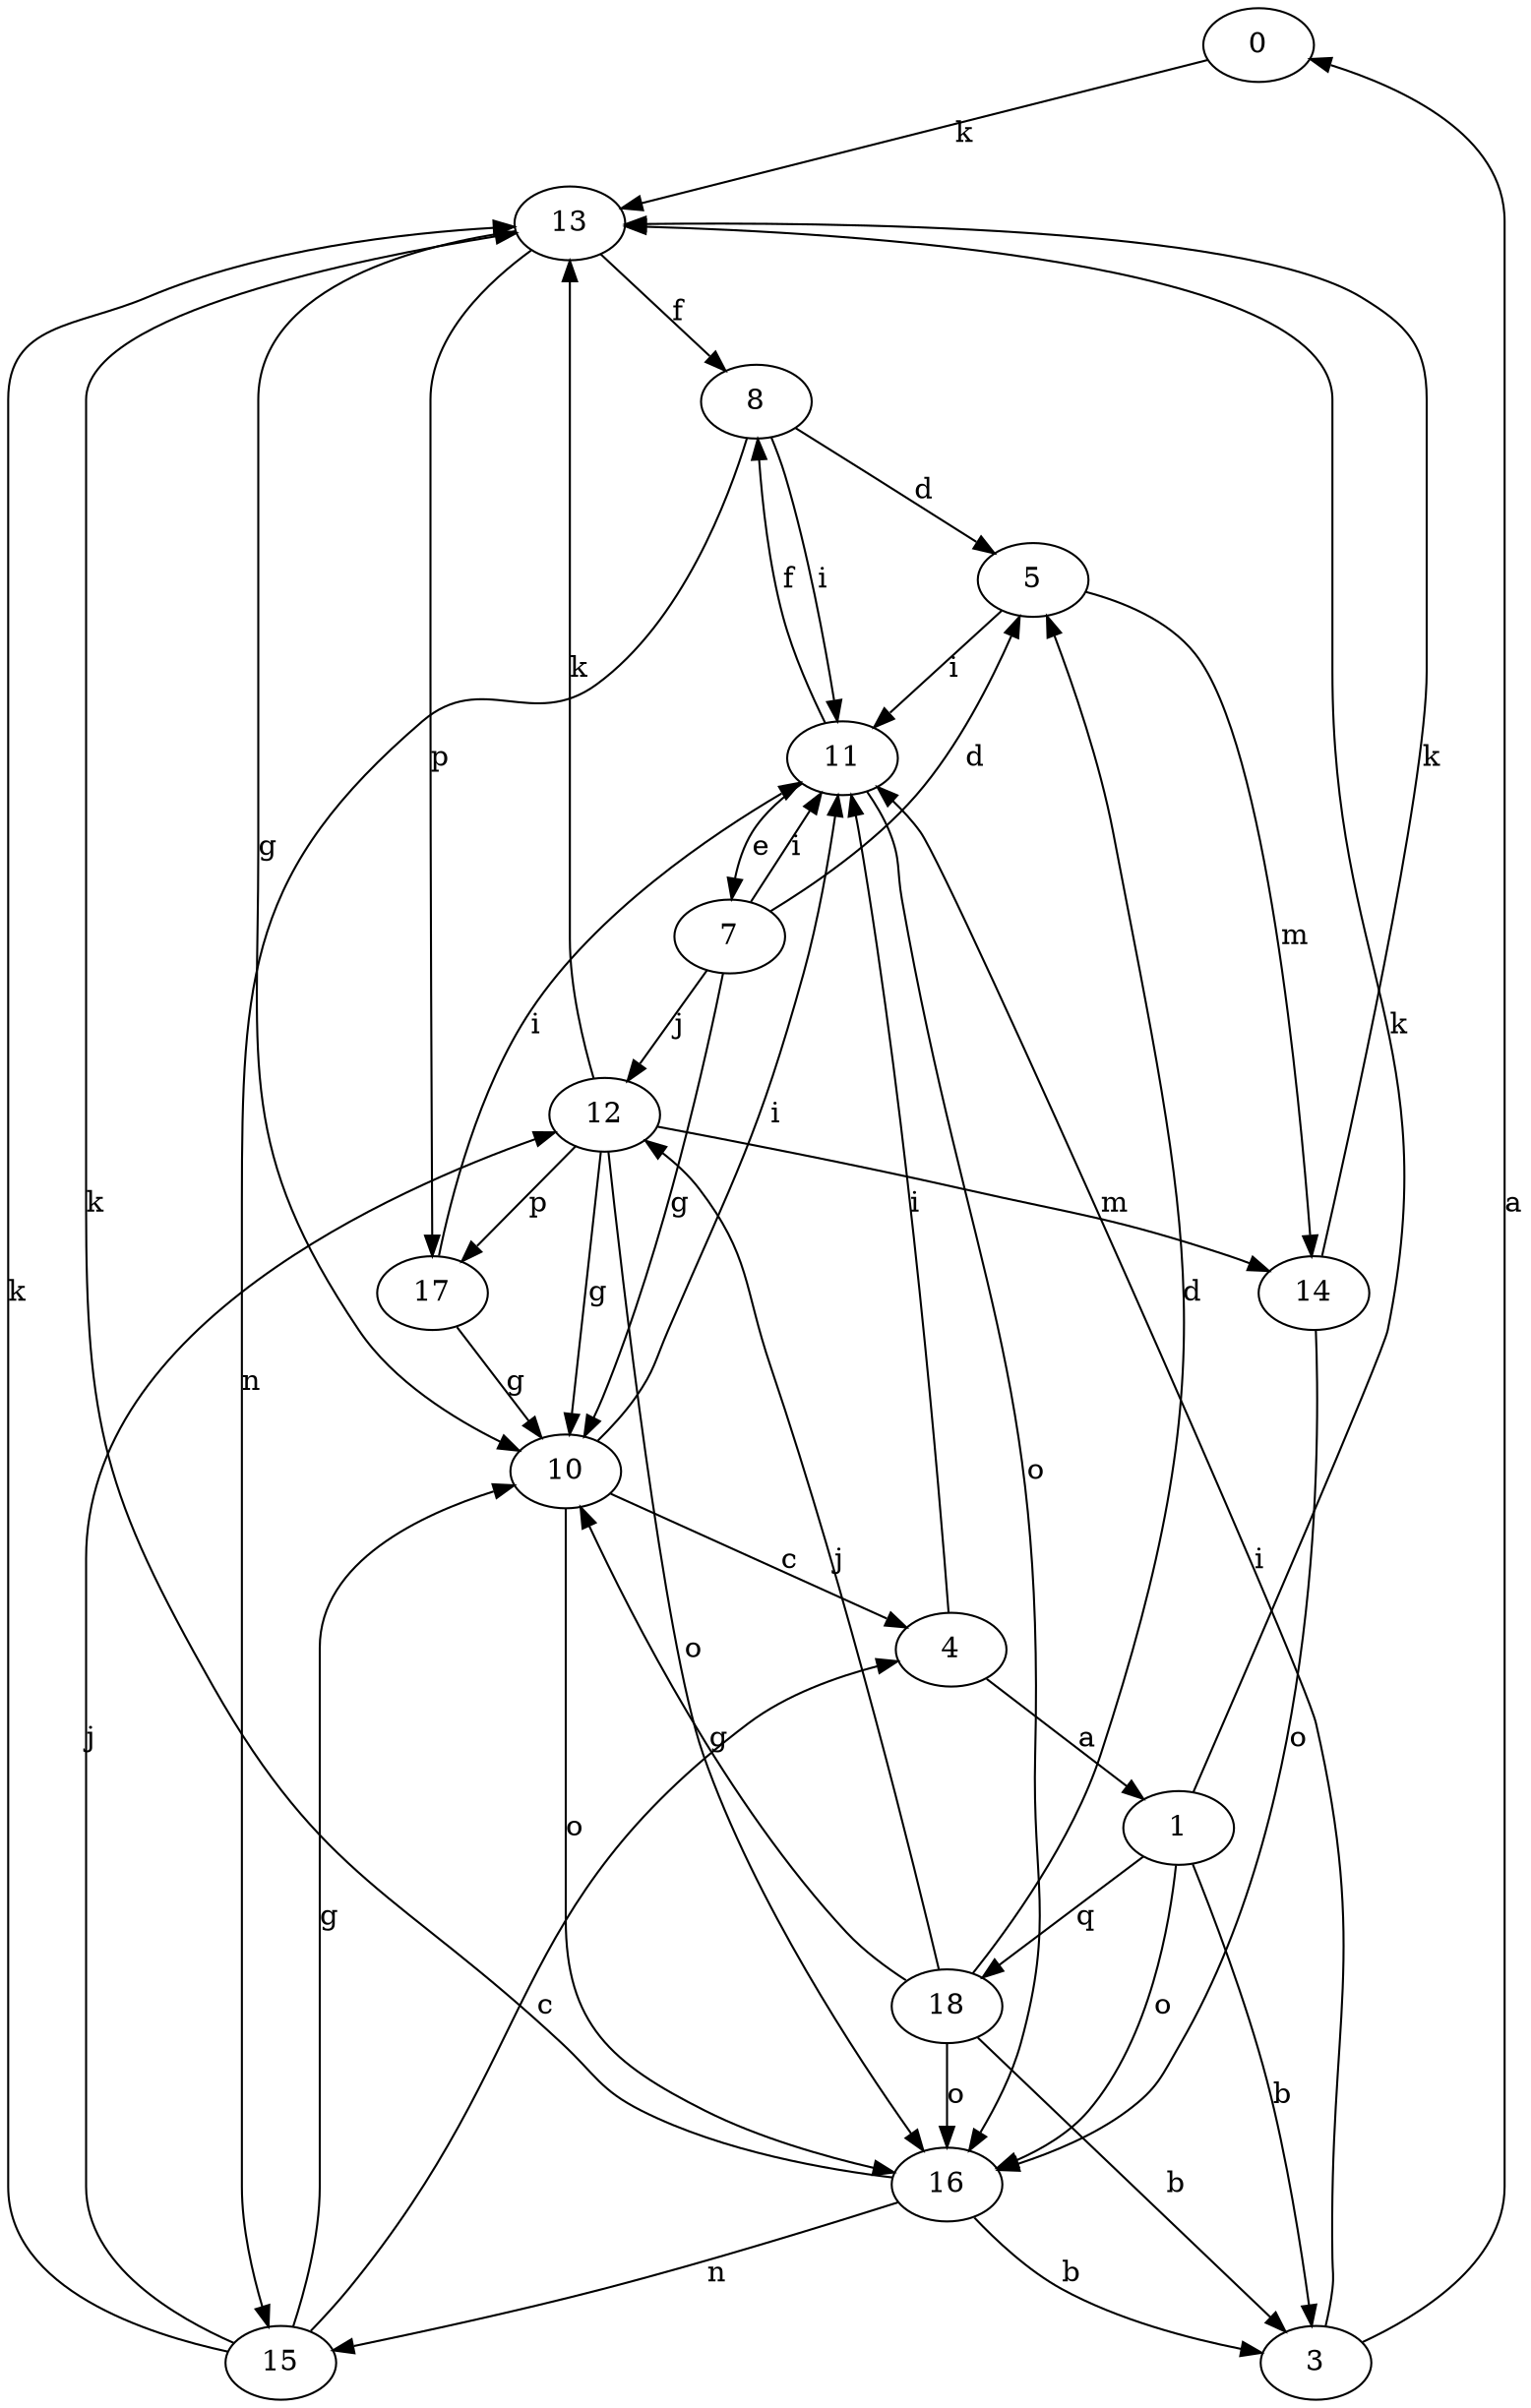 strict digraph  {
0;
1;
3;
4;
5;
7;
8;
10;
11;
12;
13;
14;
15;
16;
17;
18;
0 -> 13  [label=k];
1 -> 3  [label=b];
1 -> 13  [label=k];
1 -> 16  [label=o];
1 -> 18  [label=q];
3 -> 0  [label=a];
3 -> 11  [label=i];
4 -> 1  [label=a];
4 -> 11  [label=i];
5 -> 11  [label=i];
5 -> 14  [label=m];
7 -> 5  [label=d];
7 -> 10  [label=g];
7 -> 11  [label=i];
7 -> 12  [label=j];
8 -> 5  [label=d];
8 -> 11  [label=i];
8 -> 15  [label=n];
10 -> 4  [label=c];
10 -> 11  [label=i];
10 -> 16  [label=o];
11 -> 7  [label=e];
11 -> 8  [label=f];
11 -> 16  [label=o];
12 -> 10  [label=g];
12 -> 13  [label=k];
12 -> 14  [label=m];
12 -> 16  [label=o];
12 -> 17  [label=p];
13 -> 8  [label=f];
13 -> 10  [label=g];
13 -> 17  [label=p];
14 -> 13  [label=k];
14 -> 16  [label=o];
15 -> 4  [label=c];
15 -> 10  [label=g];
15 -> 12  [label=j];
15 -> 13  [label=k];
16 -> 3  [label=b];
16 -> 13  [label=k];
16 -> 15  [label=n];
17 -> 10  [label=g];
17 -> 11  [label=i];
18 -> 3  [label=b];
18 -> 5  [label=d];
18 -> 10  [label=g];
18 -> 12  [label=j];
18 -> 16  [label=o];
}
